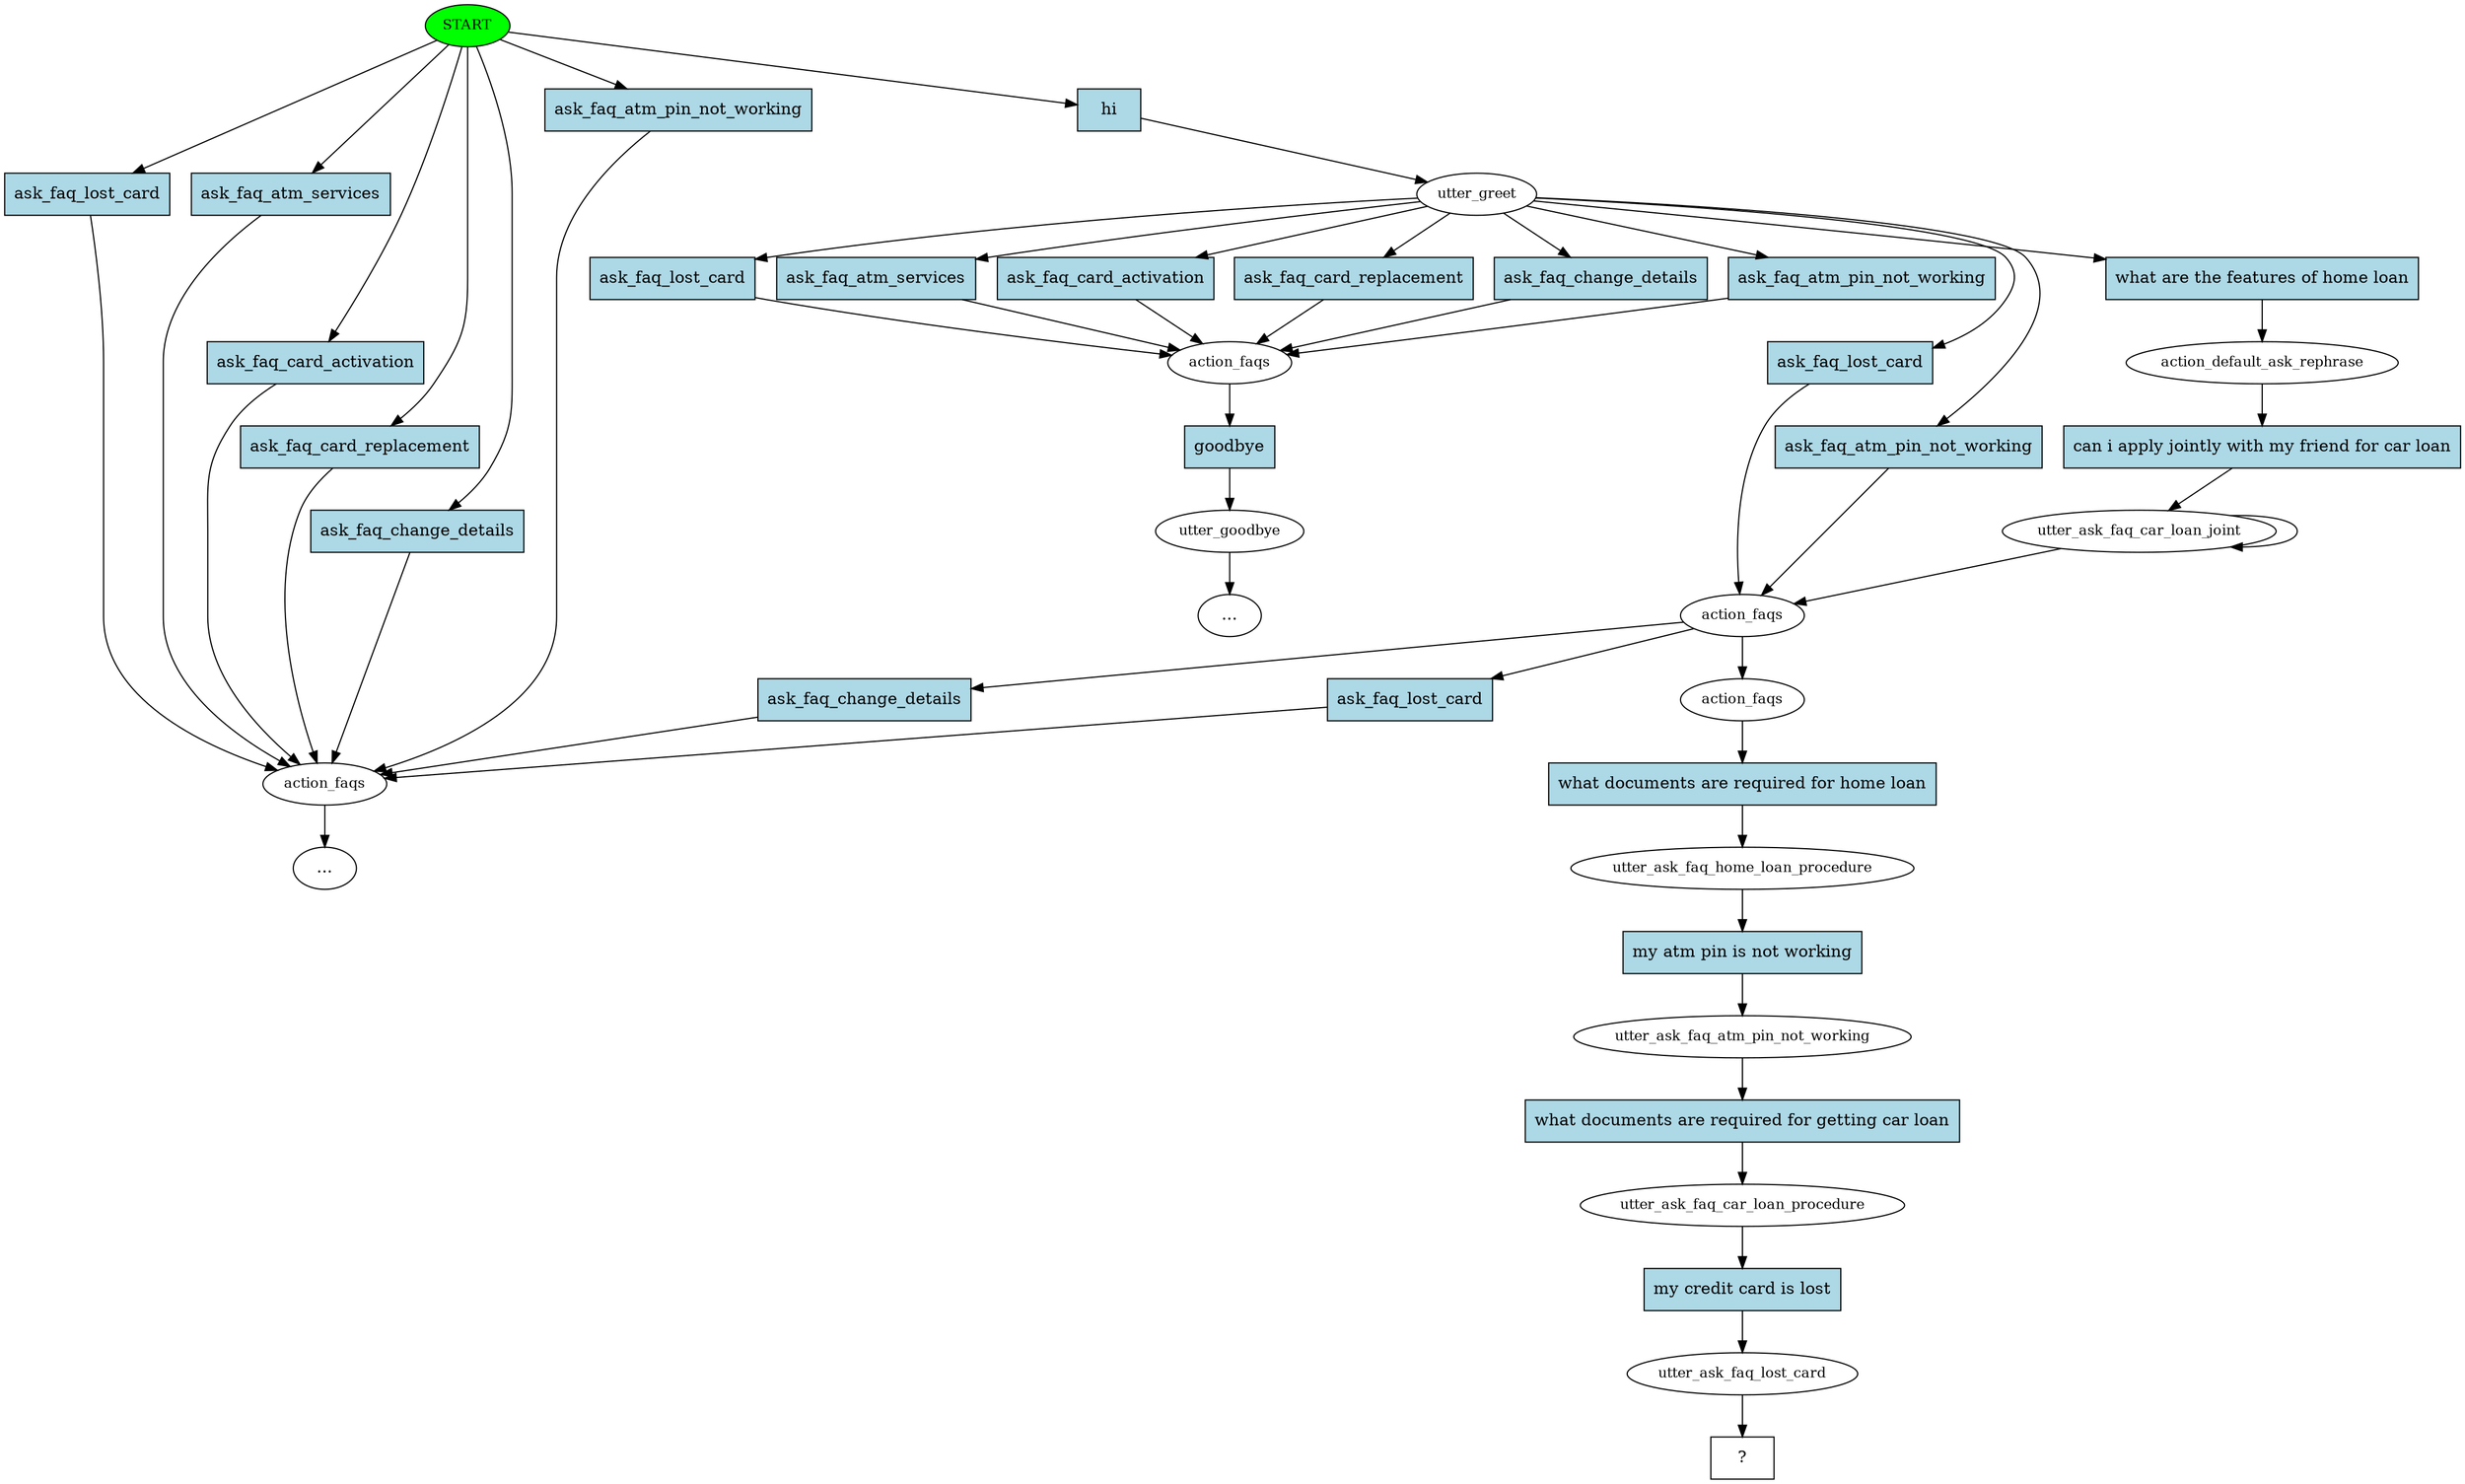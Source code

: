 digraph  {
0 [class="start active", fillcolor=green, fontsize=12, label=START, style=filled];
1 [class="", fontsize=12, label=action_faqs];
7 [class=active, fontsize=12, label=utter_greet];
8 [class="", fontsize=12, label=action_faqs];
9 [class="", fontsize=12, label=utter_goodbye];
"-14" [class=ellipsis, label="..."];
26 [class=active, fontsize=12, label=action_faqs];
"-16" [class=ellipsis, label="..."];
32 [class=active, fontsize=12, label=action_default_ask_rephrase];
33 [class=active, fontsize=12, label=utter_ask_faq_car_loan_joint];
36 [class=active, fontsize=12, label=action_faqs];
37 [class=active, fontsize=12, label=utter_ask_faq_home_loan_procedure];
38 [class=active, fontsize=12, label=utter_ask_faq_atm_pin_not_working];
39 [class=active, fontsize=12, label=utter_ask_faq_car_loan_procedure];
40 [class=active, fontsize=12, label=utter_ask_faq_lost_card];
41 [class="intent dashed active", label="  ?  ", shape=rect];
42 [class=intent, fillcolor=lightblue, label=ask_faq_lost_card, shape=rect, style=filled];
43 [class=intent, fillcolor=lightblue, label=ask_faq_atm_services, shape=rect, style=filled];
44 [class=intent, fillcolor=lightblue, label=ask_faq_card_activation, shape=rect, style=filled];
45 [class=intent, fillcolor=lightblue, label=ask_faq_card_replacement, shape=rect, style=filled];
46 [class=intent, fillcolor=lightblue, label=ask_faq_change_details, shape=rect, style=filled];
47 [class=intent, fillcolor=lightblue, label=ask_faq_atm_pin_not_working, shape=rect, style=filled];
48 [class="intent active", fillcolor=lightblue, label=hi, shape=rect, style=filled];
49 [class=intent, fillcolor=lightblue, label=ask_faq_lost_card, shape=rect, style=filled];
50 [class=intent, fillcolor=lightblue, label=ask_faq_atm_services, shape=rect, style=filled];
51 [class=intent, fillcolor=lightblue, label=ask_faq_card_activation, shape=rect, style=filled];
52 [class=intent, fillcolor=lightblue, label=ask_faq_card_replacement, shape=rect, style=filled];
53 [class=intent, fillcolor=lightblue, label=ask_faq_change_details, shape=rect, style=filled];
54 [class=intent, fillcolor=lightblue, label=ask_faq_atm_pin_not_working, shape=rect, style=filled];
55 [class=intent, fillcolor=lightblue, label=ask_faq_lost_card, shape=rect, style=filled];
56 [class=intent, fillcolor=lightblue, label=ask_faq_atm_pin_not_working, shape=rect, style=filled];
57 [class="intent active", fillcolor=lightblue, label="what are the features of home loan", shape=rect, style=filled];
58 [class=intent, fillcolor=lightblue, label=goodbye, shape=rect, style=filled];
59 [class=intent, fillcolor=lightblue, label=ask_faq_change_details, shape=rect, style=filled];
60 [class=intent, fillcolor=lightblue, label=ask_faq_lost_card, shape=rect, style=filled];
61 [class="intent active", fillcolor=lightblue, label="can i apply jointly with my friend for car loan", shape=rect, style=filled];
62 [class="intent active", fillcolor=lightblue, label="what documents are required for home loan", shape=rect, style=filled];
63 [class="intent active", fillcolor=lightblue, label="my atm pin is not working", shape=rect, style=filled];
64 [class="intent active", fillcolor=lightblue, label="what documents are required for getting car loan", shape=rect, style=filled];
65 [class="intent active", fillcolor=lightblue, label="my credit card is lost", shape=rect, style=filled];
0 -> 42  [class="", key=0];
0 -> 43  [class="", key=0];
0 -> 44  [class="", key=0];
0 -> 45  [class="", key=0];
0 -> 46  [class="", key=0];
0 -> 47  [class="", key=0];
0 -> 48  [class=active, key=0];
1 -> "-16"  [class="", key=NONE, label=""];
7 -> 49  [class="", key=0];
7 -> 50  [class="", key=0];
7 -> 51  [class="", key=0];
7 -> 52  [class="", key=0];
7 -> 53  [class="", key=0];
7 -> 54  [class="", key=0];
7 -> 55  [class="", key=0];
7 -> 56  [class="", key=0];
7 -> 57  [class=active, key=0];
8 -> 58  [class="", key=0];
9 -> "-14"  [class="", key=NONE, label=""];
26 -> 36  [class=active, key=NONE, label=""];
26 -> 59  [class="", key=0];
26 -> 60  [class="", key=0];
32 -> 61  [class=active, key=0];
33 -> 26  [class=active, key=NONE, label=""];
33 -> 33  [class=active, key=NONE, label=""];
36 -> 62  [class=active, key=0];
37 -> 63  [class=active, key=0];
38 -> 64  [class=active, key=0];
39 -> 65  [class=active, key=0];
40 -> 41  [class=active, key=NONE, label=""];
42 -> 1  [class="", key=0];
43 -> 1  [class="", key=0];
44 -> 1  [class="", key=0];
45 -> 1  [class="", key=0];
46 -> 1  [class="", key=0];
47 -> 1  [class="", key=0];
48 -> 7  [class=active, key=0];
49 -> 8  [class="", key=0];
50 -> 8  [class="", key=0];
51 -> 8  [class="", key=0];
52 -> 8  [class="", key=0];
53 -> 8  [class="", key=0];
54 -> 8  [class="", key=0];
55 -> 26  [class="", key=0];
56 -> 26  [class="", key=0];
57 -> 32  [class=active, key=0];
58 -> 9  [class="", key=0];
59 -> 1  [class="", key=0];
60 -> 1  [class="", key=0];
61 -> 33  [class=active, key=0];
62 -> 37  [class=active, key=0];
63 -> 38  [class=active, key=0];
64 -> 39  [class=active, key=0];
65 -> 40  [class=active, key=0];
}
